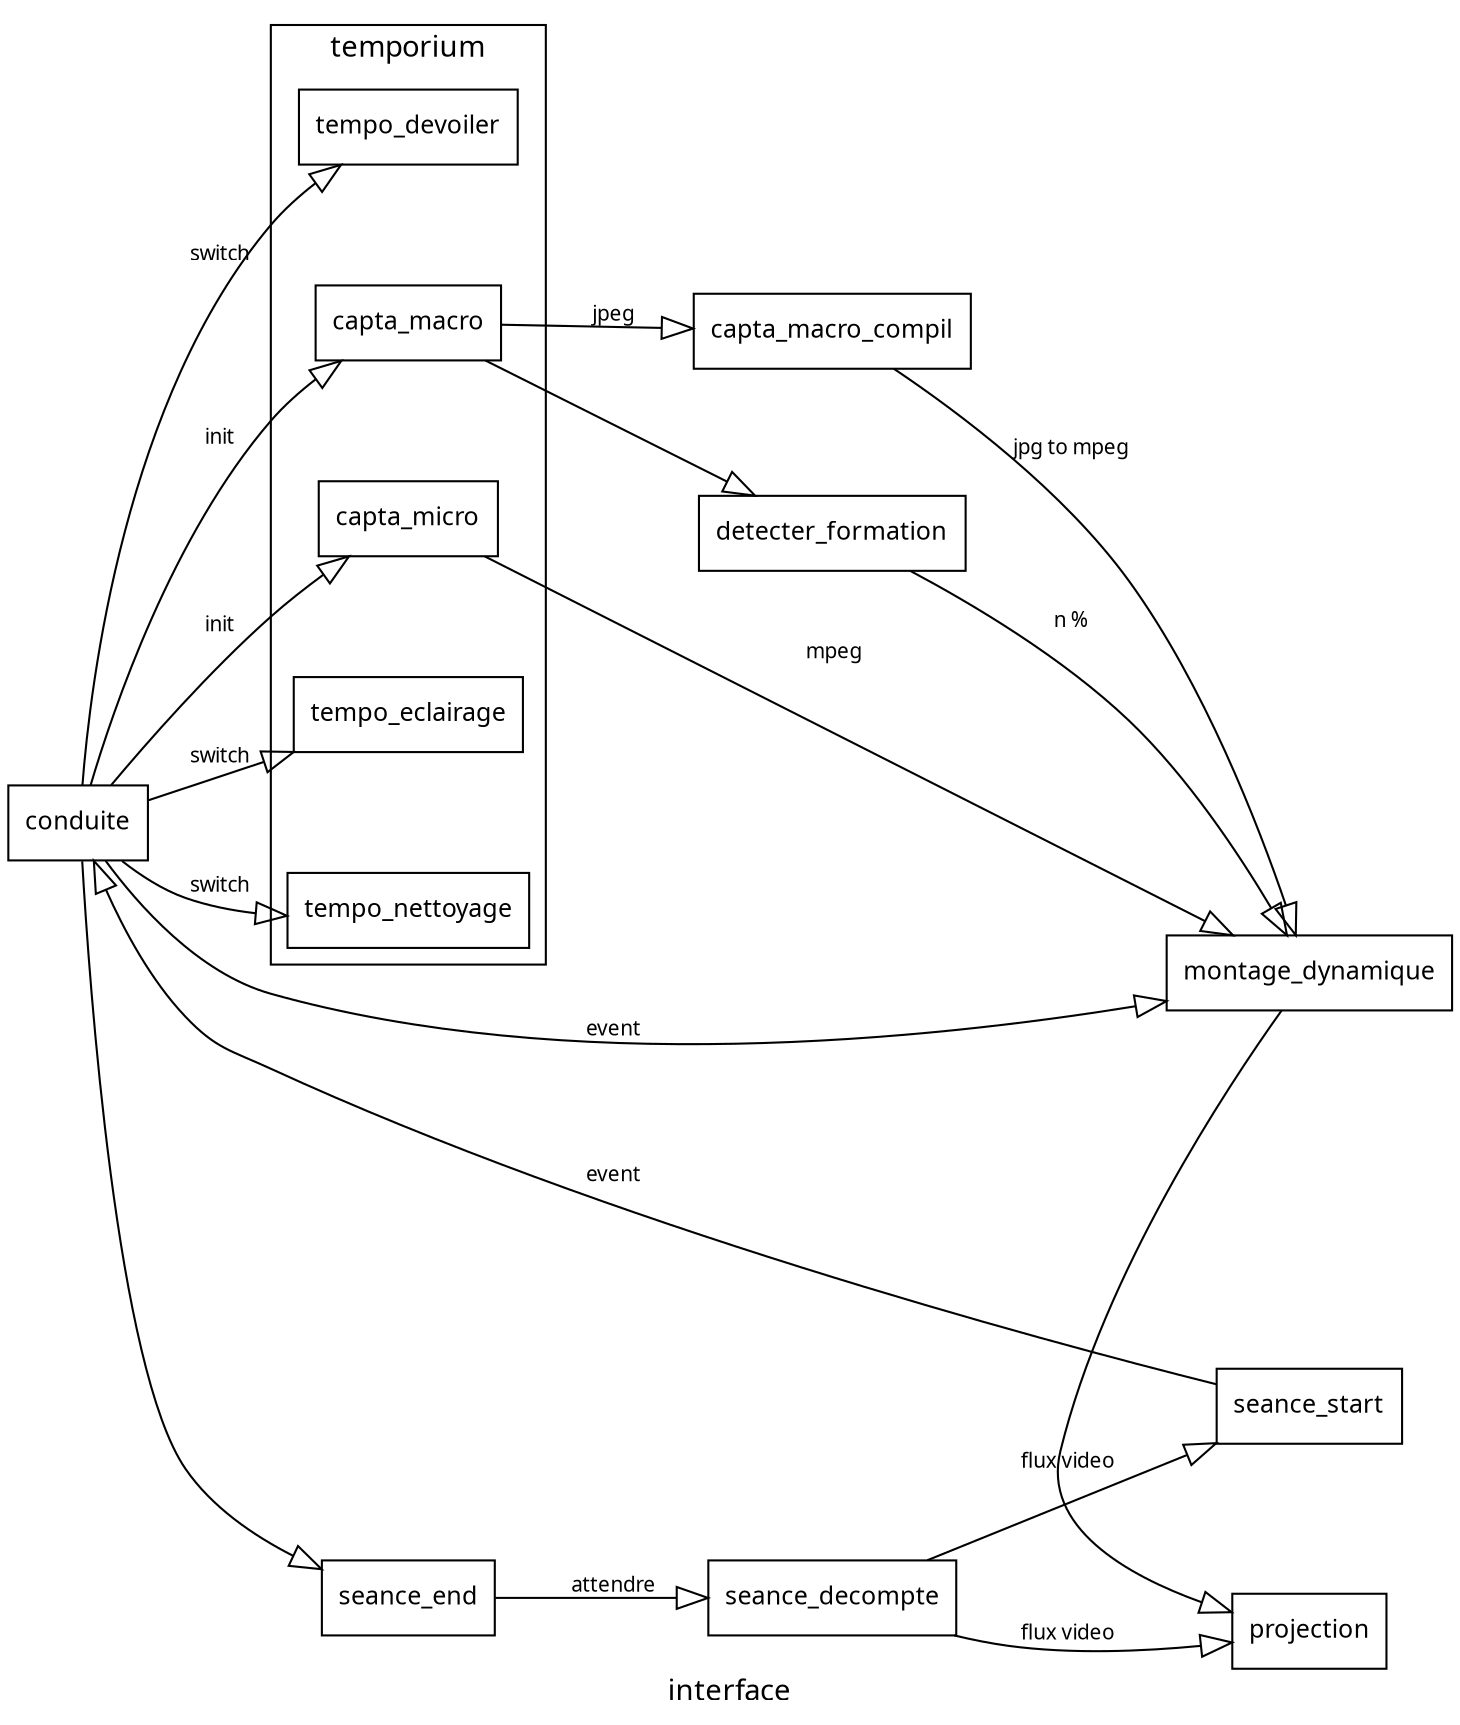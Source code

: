 digraph {
  label="interface"
  
  rankdir="LR"
  nodesep = .8
  
  fontsize=14
  fontname="monaco"
  
  node[fontsize=12, fontname="monaco", shape=box]
  edge[fontsize=10, fontname="monaco", arrowhead=empty, arrowsize=1.5]
  

  
  subgraph cluster_tempo {
    
    label="temporium"
    
    tempo_eclairage
    tempo_nettoyage
    tempo_devoiler
    capta_micro
    capta_macro
    
  }
  
  conduite -> {tempo_eclairage, tempo_nettoyage, tempo_devoiler}  [label=" switch"]
  conduite -> seance_end
  conduite -> {capta_macro, capta_micro} [label=" init"]
  detecter_formation -> montage_dynamique [label=" n %"] 
  
  seance_end -> seance_decompte [label=" attendre"]
  seance_start -> conduite  -> montage_dynamique [label=" event"]
  seance_decompte -> seance_start
  
  
  capta_micro -> montage_dynamique   [label=" mpeg"]
  capta_macro -> capta_macro_compil [label=" jpeg"]
  capta_macro_compil -> montage_dynamique [label=" jpg to mpeg"]
  capta_macro -> detecter_formation
  
  {montage_dynamique,seance_decompte} -> projection [label="flux video"]
  
  {
    rank="same"
    montage_dynamique
    projection
  }
  
}